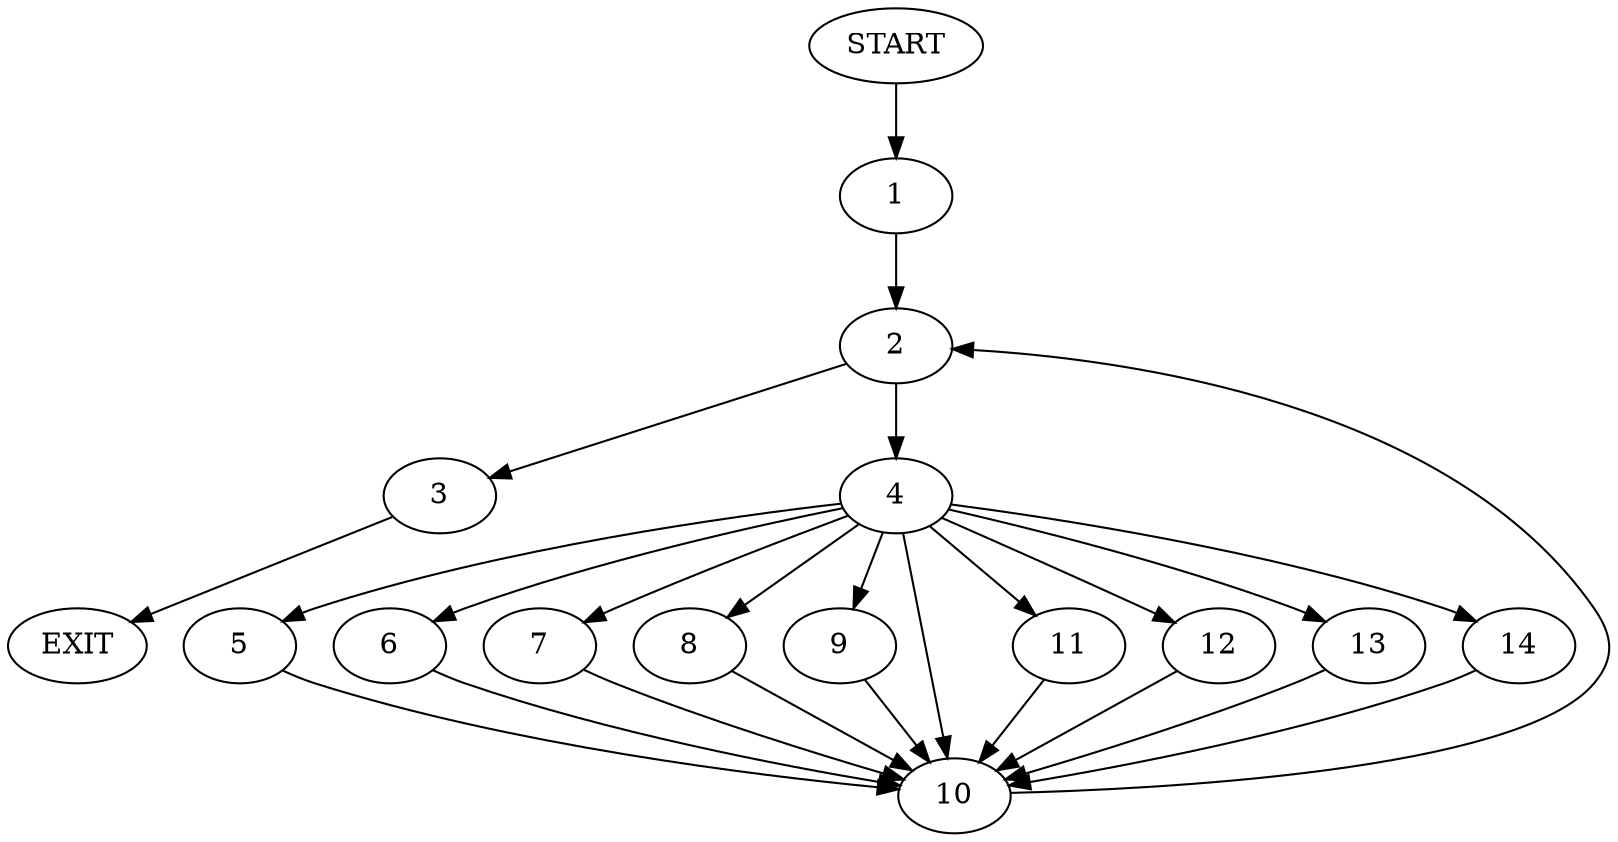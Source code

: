 digraph {
0 [label="START"]
15 [label="EXIT"]
0 -> 1
1 -> 2
2 -> 3
2 -> 4
3 -> 15
4 -> 5
4 -> 6
4 -> 7
4 -> 8
4 -> 9
4 -> 10
4 -> 11
4 -> 12
4 -> 13
4 -> 14
12 -> 10
10 -> 2
9 -> 10
14 -> 10
8 -> 10
6 -> 10
11 -> 10
13 -> 10
5 -> 10
7 -> 10
}
